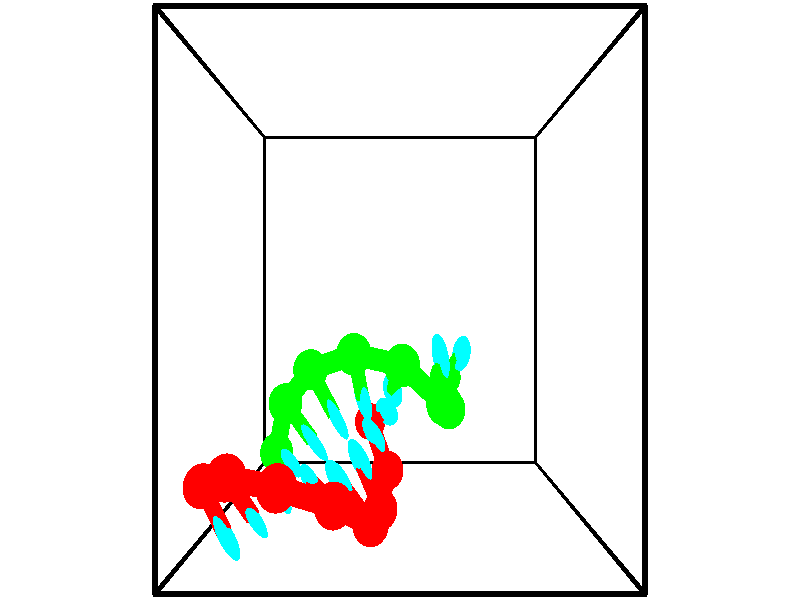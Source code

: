 // switches for output
#declare DRAW_BASES = 1; // possible values are 0, 1; only relevant for DNA ribbons
#declare DRAW_BASES_TYPE = 3; // possible values are 1, 2, 3; only relevant for DNA ribbons
#declare DRAW_FOG = 0; // set to 1 to enable fog

#include "colors.inc"

#include "transforms.inc"
background { rgb <1, 1, 1>}

#default {
   normal{
       ripples 0.25
       frequency 0.20
       turbulence 0.2
       lambda 5
   }
	finish {
		phong 0.1
		phong_size 40.
	}
}

// original window dimensions: 1024x640


// camera settings

camera {
	sky <-0, 1, 0>
	up <-0, 1, 0>
	right 1.6 * <1, 0, 0>
	location <2.5, 2.5, 11.1562>
	look_at <2.5, 2.5, 2.5>
	direction <0, 0, -8.6562>
	angle 67.0682
}


# declare cpy_camera_pos = <2.5, 2.5, 11.1562>;
# if (DRAW_FOG = 1)
fog {
	fog_type 2
	up vnormalize(cpy_camera_pos)
	color rgbt<1,1,1,0.3>
	distance 1e-5
	fog_alt 3e-3
	fog_offset 4
}
# end


// LIGHTS

# declare lum = 6;
global_settings {
	ambient_light rgb lum * <0.05, 0.05, 0.05>
	max_trace_level 15
}# declare cpy_direct_light_amount = 0.25;
light_source
{	1000 * <-1, -1, 1>,
	rgb lum * cpy_direct_light_amount
	parallel
}

light_source
{	1000 * <1, 1, -1>,
	rgb lum * cpy_direct_light_amount
	parallel
}

// strand 0

// nucleotide -1

// particle -1
sphere {
	<-0.175778, 0.402510, 2.993357> 0.250000
	pigment { color rgbt <1,0,0,0> }
	no_shadow
}
cylinder {
	<0.062016, 0.128571, 3.161913>,  <0.204692, -0.035793, 3.263046>, 0.100000
	pigment { color rgbt <1,0,0,0> }
	no_shadow
}
cylinder {
	<0.062016, 0.128571, 3.161913>,  <-0.175778, 0.402510, 2.993357>, 0.100000
	pigment { color rgbt <1,0,0,0> }
	no_shadow
}

// particle -1
sphere {
	<0.062016, 0.128571, 3.161913> 0.100000
	pigment { color rgbt <1,0,0,0> }
	no_shadow
}
sphere {
	0, 1
	scale<0.080000,0.200000,0.300000>
	matrix <0.784573, 0.608823, -0.117384,
		-0.176161, 0.400393, 0.899251,
		0.594485, -0.684850, 0.421389,
		0.240361, -0.076884, 3.288330>
	pigment { color rgbt <0,1,1,0> }
	no_shadow
}
cylinder {
	<0.311033, 0.636013, 3.564810>,  <-0.175778, 0.402510, 2.993357>, 0.130000
	pigment { color rgbt <1,0,0,0> }
	no_shadow
}

// nucleotide -1

// particle -1
sphere {
	<0.311033, 0.636013, 3.564810> 0.250000
	pigment { color rgbt <1,0,0,0> }
	no_shadow
}
cylinder {
	<0.464947, 0.329117, 3.359566>,  <0.557295, 0.144979, 3.236419>, 0.100000
	pigment { color rgbt <1,0,0,0> }
	no_shadow
}
cylinder {
	<0.464947, 0.329117, 3.359566>,  <0.311033, 0.636013, 3.564810>, 0.100000
	pigment { color rgbt <1,0,0,0> }
	no_shadow
}

// particle -1
sphere {
	<0.464947, 0.329117, 3.359566> 0.100000
	pigment { color rgbt <1,0,0,0> }
	no_shadow
}
sphere {
	0, 1
	scale<0.080000,0.200000,0.300000>
	matrix <0.754377, 0.581735, -0.304139,
		0.531842, -0.270051, 0.802631,
		0.384786, -0.767240, -0.513111,
		0.580382, 0.098945, 3.205632>
	pigment { color rgbt <0,1,1,0> }
	no_shadow
}
cylinder {
	<0.984036, 0.572779, 3.737735>,  <0.311033, 0.636013, 3.564810>, 0.130000
	pigment { color rgbt <1,0,0,0> }
	no_shadow
}

// nucleotide -1

// particle -1
sphere {
	<0.984036, 0.572779, 3.737735> 0.250000
	pigment { color rgbt <1,0,0,0> }
	no_shadow
}
cylinder {
	<0.950020, 0.416653, 3.371037>,  <0.929610, 0.322977, 3.151018>, 0.100000
	pigment { color rgbt <1,0,0,0> }
	no_shadow
}
cylinder {
	<0.950020, 0.416653, 3.371037>,  <0.984036, 0.572779, 3.737735>, 0.100000
	pigment { color rgbt <1,0,0,0> }
	no_shadow
}

// particle -1
sphere {
	<0.950020, 0.416653, 3.371037> 0.100000
	pigment { color rgbt <1,0,0,0> }
	no_shadow
}
sphere {
	0, 1
	scale<0.080000,0.200000,0.300000>
	matrix <0.817873, 0.498157, -0.287965,
		0.569080, -0.774269, 0.276866,
		-0.085040, -0.390317, -0.916745,
		0.924508, 0.299558, 3.096013>
	pigment { color rgbt <0,1,1,0> }
	no_shadow
}
cylinder {
	<1.652328, 0.315819, 3.469564>,  <0.984036, 0.572779, 3.737735>, 0.130000
	pigment { color rgbt <1,0,0,0> }
	no_shadow
}

// nucleotide -1

// particle -1
sphere {
	<1.652328, 0.315819, 3.469564> 0.250000
	pigment { color rgbt <1,0,0,0> }
	no_shadow
}
cylinder {
	<1.438160, 0.377495, 3.137407>,  <1.309659, 0.414500, 2.938113>, 0.100000
	pigment { color rgbt <1,0,0,0> }
	no_shadow
}
cylinder {
	<1.438160, 0.377495, 3.137407>,  <1.652328, 0.315819, 3.469564>, 0.100000
	pigment { color rgbt <1,0,0,0> }
	no_shadow
}

// particle -1
sphere {
	<1.438160, 0.377495, 3.137407> 0.100000
	pigment { color rgbt <1,0,0,0> }
	no_shadow
}
sphere {
	0, 1
	scale<0.080000,0.200000,0.300000>
	matrix <0.816746, 0.344881, -0.462583,
		0.215061, -0.925896, -0.310589,
		-0.535420, 0.154189, -0.830392,
		1.277534, 0.423752, 2.888290>
	pigment { color rgbt <0,1,1,0> }
	no_shadow
}
cylinder {
	<2.100489, -0.040295, 2.943037>,  <1.652328, 0.315819, 3.469564>, 0.130000
	pigment { color rgbt <1,0,0,0> }
	no_shadow
}

// nucleotide -1

// particle -1
sphere {
	<2.100489, -0.040295, 2.943037> 0.250000
	pigment { color rgbt <1,0,0,0> }
	no_shadow
}
cylinder {
	<1.835060, 0.197487, 2.761356>,  <1.675803, 0.340156, 2.652348>, 0.100000
	pigment { color rgbt <1,0,0,0> }
	no_shadow
}
cylinder {
	<1.835060, 0.197487, 2.761356>,  <2.100489, -0.040295, 2.943037>, 0.100000
	pigment { color rgbt <1,0,0,0> }
	no_shadow
}

// particle -1
sphere {
	<1.835060, 0.197487, 2.761356> 0.100000
	pigment { color rgbt <1,0,0,0> }
	no_shadow
}
sphere {
	0, 1
	scale<0.080000,0.200000,0.300000>
	matrix <0.702865, 0.287444, -0.650658,
		-0.256229, -0.751000, -0.608561,
		-0.663571, 0.594454, -0.454200,
		1.635989, 0.375823, 2.625096>
	pigment { color rgbt <0,1,1,0> }
	no_shadow
}
cylinder {
	<2.212977, -0.067261, 2.276080>,  <2.100489, -0.040295, 2.943037>, 0.130000
	pigment { color rgbt <1,0,0,0> }
	no_shadow
}

// nucleotide -1

// particle -1
sphere {
	<2.212977, -0.067261, 2.276080> 0.250000
	pigment { color rgbt <1,0,0,0> }
	no_shadow
}
cylinder {
	<2.044495, 0.289452, 2.342186>,  <1.943405, 0.503479, 2.381849>, 0.100000
	pigment { color rgbt <1,0,0,0> }
	no_shadow
}
cylinder {
	<2.044495, 0.289452, 2.342186>,  <2.212977, -0.067261, 2.276080>, 0.100000
	pigment { color rgbt <1,0,0,0> }
	no_shadow
}

// particle -1
sphere {
	<2.044495, 0.289452, 2.342186> 0.100000
	pigment { color rgbt <1,0,0,0> }
	no_shadow
}
sphere {
	0, 1
	scale<0.080000,0.200000,0.300000>
	matrix <0.667762, 0.428231, -0.608861,
		-0.613742, -0.146099, -0.775871,
		-0.421206, 0.891781, 0.165264,
		1.918133, 0.556986, 2.391765>
	pigment { color rgbt <0,1,1,0> }
	no_shadow
}
cylinder {
	<2.304683, 0.266703, 1.655614>,  <2.212977, -0.067261, 2.276080>, 0.130000
	pigment { color rgbt <1,0,0,0> }
	no_shadow
}

// nucleotide -1

// particle -1
sphere {
	<2.304683, 0.266703, 1.655614> 0.250000
	pigment { color rgbt <1,0,0,0> }
	no_shadow
}
cylinder {
	<2.190975, 0.572880, 1.886539>,  <2.122751, 0.756586, 2.025095>, 0.100000
	pigment { color rgbt <1,0,0,0> }
	no_shadow
}
cylinder {
	<2.190975, 0.572880, 1.886539>,  <2.304683, 0.266703, 1.655614>, 0.100000
	pigment { color rgbt <1,0,0,0> }
	no_shadow
}

// particle -1
sphere {
	<2.190975, 0.572880, 1.886539> 0.100000
	pigment { color rgbt <1,0,0,0> }
	no_shadow
}
sphere {
	0, 1
	scale<0.080000,0.200000,0.300000>
	matrix <0.630343, 0.602929, -0.489024,
		-0.722398, 0.224890, -0.653885,
		-0.284270, 0.765441, 0.577313,
		2.105694, 0.802512, 2.059733>
	pigment { color rgbt <0,1,1,0> }
	no_shadow
}
cylinder {
	<2.007430, 0.826132, 1.177789>,  <2.304683, 0.266703, 1.655614>, 0.130000
	pigment { color rgbt <1,0,0,0> }
	no_shadow
}

// nucleotide -1

// particle -1
sphere {
	<2.007430, 0.826132, 1.177789> 0.250000
	pigment { color rgbt <1,0,0,0> }
	no_shadow
}
cylinder {
	<2.170235, 0.955547, 1.519470>,  <2.267918, 1.033197, 1.724479>, 0.100000
	pigment { color rgbt <1,0,0,0> }
	no_shadow
}
cylinder {
	<2.170235, 0.955547, 1.519470>,  <2.007430, 0.826132, 1.177789>, 0.100000
	pigment { color rgbt <1,0,0,0> }
	no_shadow
}

// particle -1
sphere {
	<2.170235, 0.955547, 1.519470> 0.100000
	pigment { color rgbt <1,0,0,0> }
	no_shadow
}
sphere {
	0, 1
	scale<0.080000,0.200000,0.300000>
	matrix <0.711003, 0.474857, -0.518638,
		-0.573424, 0.818434, -0.036765,
		0.407013, 0.323539, 0.854203,
		2.292339, 1.052609, 1.775731>
	pigment { color rgbt <0,1,1,0> }
	no_shadow
}
// strand 1

// nucleotide -1

// particle -1
sphere {
	<3.236807, 1.455865, 1.323675> 0.250000
	pigment { color rgbt <0,1,0,0> }
	no_shadow
}
cylinder {
	<3.352737, 1.661247, 1.646751>,  <3.422296, 1.784477, 1.840597>, 0.100000
	pigment { color rgbt <0,1,0,0> }
	no_shadow
}
cylinder {
	<3.352737, 1.661247, 1.646751>,  <3.236807, 1.455865, 1.323675>, 0.100000
	pigment { color rgbt <0,1,0,0> }
	no_shadow
}

// particle -1
sphere {
	<3.352737, 1.661247, 1.646751> 0.100000
	pigment { color rgbt <0,1,0,0> }
	no_shadow
}
sphere {
	0, 1
	scale<0.080000,0.200000,0.300000>
	matrix <-0.932865, -0.037078, 0.358313,
		0.213926, -0.857314, 0.468240,
		0.289825, 0.513457, 0.807690,
		3.439685, 1.815284, 1.889059>
	pigment { color rgbt <0,1,1,0> }
	no_shadow
}
cylinder {
	<3.238953, 1.121338, 2.008843>,  <3.236807, 1.455865, 1.323675>, 0.130000
	pigment { color rgbt <0,1,0,0> }
	no_shadow
}

// nucleotide -1

// particle -1
sphere {
	<3.238953, 1.121338, 2.008843> 0.250000
	pigment { color rgbt <0,1,0,0> }
	no_shadow
}
cylinder {
	<3.162422, 1.506115, 2.086880>,  <3.116504, 1.736981, 2.133702>, 0.100000
	pigment { color rgbt <0,1,0,0> }
	no_shadow
}
cylinder {
	<3.162422, 1.506115, 2.086880>,  <3.238953, 1.121338, 2.008843>, 0.100000
	pigment { color rgbt <0,1,0,0> }
	no_shadow
}

// particle -1
sphere {
	<3.162422, 1.506115, 2.086880> 0.100000
	pigment { color rgbt <0,1,0,0> }
	no_shadow
}
sphere {
	0, 1
	scale<0.080000,0.200000,0.300000>
	matrix <-0.861868, -0.259757, 0.435556,
		0.469656, -0.084809, 0.878766,
		-0.191327, 0.961942, 0.195091,
		3.105024, 1.794698, 2.145407>
	pigment { color rgbt <0,1,1,0> }
	no_shadow
}
cylinder {
	<3.116212, 1.284961, 2.718365>,  <3.238953, 1.121338, 2.008843>, 0.130000
	pigment { color rgbt <0,1,0,0> }
	no_shadow
}

// nucleotide -1

// particle -1
sphere {
	<3.116212, 1.284961, 2.718365> 0.250000
	pigment { color rgbt <0,1,0,0> }
	no_shadow
}
cylinder {
	<2.906082, 1.397945, 2.397305>,  <2.780004, 1.465736, 2.204668>, 0.100000
	pigment { color rgbt <0,1,0,0> }
	no_shadow
}
cylinder {
	<2.906082, 1.397945, 2.397305>,  <3.116212, 1.284961, 2.718365>, 0.100000
	pigment { color rgbt <0,1,0,0> }
	no_shadow
}

// particle -1
sphere {
	<2.906082, 1.397945, 2.397305> 0.100000
	pigment { color rgbt <0,1,0,0> }
	no_shadow
}
sphere {
	0, 1
	scale<0.080000,0.200000,0.300000>
	matrix <-0.798470, -0.489643, 0.350279,
		-0.294072, 0.824903, 0.482759,
		-0.525325, 0.282461, -0.802651,
		2.748485, 1.482684, 2.156509>
	pigment { color rgbt <0,1,1,0> }
	no_shadow
}
cylinder {
	<2.527512, 1.748512, 2.828841>,  <3.116212, 1.284961, 2.718365>, 0.130000
	pigment { color rgbt <0,1,0,0> }
	no_shadow
}

// nucleotide -1

// particle -1
sphere {
	<2.527512, 1.748512, 2.828841> 0.250000
	pigment { color rgbt <0,1,0,0> }
	no_shadow
}
cylinder {
	<2.449333, 1.540298, 2.496372>,  <2.402426, 1.415370, 2.296891>, 0.100000
	pigment { color rgbt <0,1,0,0> }
	no_shadow
}
cylinder {
	<2.449333, 1.540298, 2.496372>,  <2.527512, 1.748512, 2.828841>, 0.100000
	pigment { color rgbt <0,1,0,0> }
	no_shadow
}

// particle -1
sphere {
	<2.449333, 1.540298, 2.496372> 0.100000
	pigment { color rgbt <0,1,0,0> }
	no_shadow
}
sphere {
	0, 1
	scale<0.080000,0.200000,0.300000>
	matrix <-0.789418, -0.419374, 0.448269,
		-0.581910, 0.743754, -0.328952,
		-0.195448, -0.520533, -0.831171,
		2.390699, 1.384138, 2.247021>
	pigment { color rgbt <0,1,1,0> }
	no_shadow
}
cylinder {
	<1.850720, 1.862814, 2.666818>,  <2.527512, 1.748512, 2.828841>, 0.130000
	pigment { color rgbt <0,1,0,0> }
	no_shadow
}

// nucleotide -1

// particle -1
sphere {
	<1.850720, 1.862814, 2.666818> 0.250000
	pigment { color rgbt <0,1,0,0> }
	no_shadow
}
cylinder {
	<1.911705, 1.529316, 2.454544>,  <1.948296, 1.329217, 2.327180>, 0.100000
	pigment { color rgbt <0,1,0,0> }
	no_shadow
}
cylinder {
	<1.911705, 1.529316, 2.454544>,  <1.850720, 1.862814, 2.666818>, 0.100000
	pigment { color rgbt <0,1,0,0> }
	no_shadow
}

// particle -1
sphere {
	<1.911705, 1.529316, 2.454544> 0.100000
	pigment { color rgbt <0,1,0,0> }
	no_shadow
}
sphere {
	0, 1
	scale<0.080000,0.200000,0.300000>
	matrix <-0.814419, -0.410184, 0.410452,
		-0.559891, 0.369620, -0.741555,
		0.152463, -0.833745, -0.530684,
		1.957444, 1.279193, 2.295339>
	pigment { color rgbt <0,1,1,0> }
	no_shadow
}
cylinder {
	<1.194009, 1.651273, 2.342249>,  <1.850720, 1.862814, 2.666818>, 0.130000
	pigment { color rgbt <0,1,0,0> }
	no_shadow
}

// nucleotide -1

// particle -1
sphere {
	<1.194009, 1.651273, 2.342249> 0.250000
	pigment { color rgbt <0,1,0,0> }
	no_shadow
}
cylinder {
	<1.410217, 1.314873, 2.351662>,  <1.539942, 1.113032, 2.357309>, 0.100000
	pigment { color rgbt <0,1,0,0> }
	no_shadow
}
cylinder {
	<1.410217, 1.314873, 2.351662>,  <1.194009, 1.651273, 2.342249>, 0.100000
	pigment { color rgbt <0,1,0,0> }
	no_shadow
}

// particle -1
sphere {
	<1.410217, 1.314873, 2.351662> 0.100000
	pigment { color rgbt <0,1,0,0> }
	no_shadow
}
sphere {
	0, 1
	scale<0.080000,0.200000,0.300000>
	matrix <-0.801515, -0.506236, 0.318273,
		-0.255755, -0.190895, -0.947707,
		0.540520, -0.841002, 0.023533,
		1.572373, 1.062572, 2.358721>
	pigment { color rgbt <0,1,1,0> }
	no_shadow
}
cylinder {
	<0.768417, 1.199892, 2.030291>,  <1.194009, 1.651273, 2.342249>, 0.130000
	pigment { color rgbt <0,1,0,0> }
	no_shadow
}

// nucleotide -1

// particle -1
sphere {
	<0.768417, 1.199892, 2.030291> 0.250000
	pigment { color rgbt <0,1,0,0> }
	no_shadow
}
cylinder {
	<1.037216, 0.948982, 2.187744>,  <1.198496, 0.798437, 2.282216>, 0.100000
	pigment { color rgbt <0,1,0,0> }
	no_shadow
}
cylinder {
	<1.037216, 0.948982, 2.187744>,  <0.768417, 1.199892, 2.030291>, 0.100000
	pigment { color rgbt <0,1,0,0> }
	no_shadow
}

// particle -1
sphere {
	<1.037216, 0.948982, 2.187744> 0.100000
	pigment { color rgbt <0,1,0,0> }
	no_shadow
}
sphere {
	0, 1
	scale<0.080000,0.200000,0.300000>
	matrix <-0.736138, -0.623766, 0.262710,
		0.080745, -0.466309, -0.880929,
		0.671998, -0.627273, 0.393634,
		1.238815, 0.760800, 2.305834>
	pigment { color rgbt <0,1,1,0> }
	no_shadow
}
cylinder {
	<0.579672, 0.525524, 1.758876>,  <0.768417, 1.199892, 2.030291>, 0.130000
	pigment { color rgbt <0,1,0,0> }
	no_shadow
}

// nucleotide -1

// particle -1
sphere {
	<0.579672, 0.525524, 1.758876> 0.250000
	pigment { color rgbt <0,1,0,0> }
	no_shadow
}
cylinder {
	<0.772667, 0.523930, 2.109234>,  <0.888464, 0.522973, 2.319448>, 0.100000
	pigment { color rgbt <0,1,0,0> }
	no_shadow
}
cylinder {
	<0.772667, 0.523930, 2.109234>,  <0.579672, 0.525524, 1.758876>, 0.100000
	pigment { color rgbt <0,1,0,0> }
	no_shadow
}

// particle -1
sphere {
	<0.772667, 0.523930, 2.109234> 0.100000
	pigment { color rgbt <0,1,0,0> }
	no_shadow
}
sphere {
	0, 1
	scale<0.080000,0.200000,0.300000>
	matrix <-0.735540, -0.544811, 0.402694,
		0.475592, -0.838549, -0.265795,
		0.482487, -0.003985, 0.875894,
		0.917413, 0.522734, 2.372002>
	pigment { color rgbt <0,1,1,0> }
	no_shadow
}
// box output
cylinder {
	<0.000000, 0.000000, 0.000000>,  <5.000000, 0.000000, 0.000000>, 0.025000
	pigment { color rgbt <0,0,0,0> }
	no_shadow
}
cylinder {
	<0.000000, 0.000000, 0.000000>,  <0.000000, 5.000000, 0.000000>, 0.025000
	pigment { color rgbt <0,0,0,0> }
	no_shadow
}
cylinder {
	<0.000000, 0.000000, 0.000000>,  <0.000000, 0.000000, 5.000000>, 0.025000
	pigment { color rgbt <0,0,0,0> }
	no_shadow
}
cylinder {
	<5.000000, 5.000000, 5.000000>,  <0.000000, 5.000000, 5.000000>, 0.025000
	pigment { color rgbt <0,0,0,0> }
	no_shadow
}
cylinder {
	<5.000000, 5.000000, 5.000000>,  <5.000000, 0.000000, 5.000000>, 0.025000
	pigment { color rgbt <0,0,0,0> }
	no_shadow
}
cylinder {
	<5.000000, 5.000000, 5.000000>,  <5.000000, 5.000000, 0.000000>, 0.025000
	pigment { color rgbt <0,0,0,0> }
	no_shadow
}
cylinder {
	<0.000000, 0.000000, 5.000000>,  <0.000000, 5.000000, 5.000000>, 0.025000
	pigment { color rgbt <0,0,0,0> }
	no_shadow
}
cylinder {
	<0.000000, 0.000000, 5.000000>,  <5.000000, 0.000000, 5.000000>, 0.025000
	pigment { color rgbt <0,0,0,0> }
	no_shadow
}
cylinder {
	<5.000000, 5.000000, 0.000000>,  <0.000000, 5.000000, 0.000000>, 0.025000
	pigment { color rgbt <0,0,0,0> }
	no_shadow
}
cylinder {
	<5.000000, 5.000000, 0.000000>,  <5.000000, 0.000000, 0.000000>, 0.025000
	pigment { color rgbt <0,0,0,0> }
	no_shadow
}
cylinder {
	<5.000000, 0.000000, 5.000000>,  <5.000000, 0.000000, 0.000000>, 0.025000
	pigment { color rgbt <0,0,0,0> }
	no_shadow
}
cylinder {
	<0.000000, 5.000000, 0.000000>,  <0.000000, 5.000000, 5.000000>, 0.025000
	pigment { color rgbt <0,0,0,0> }
	no_shadow
}
// end of box output
